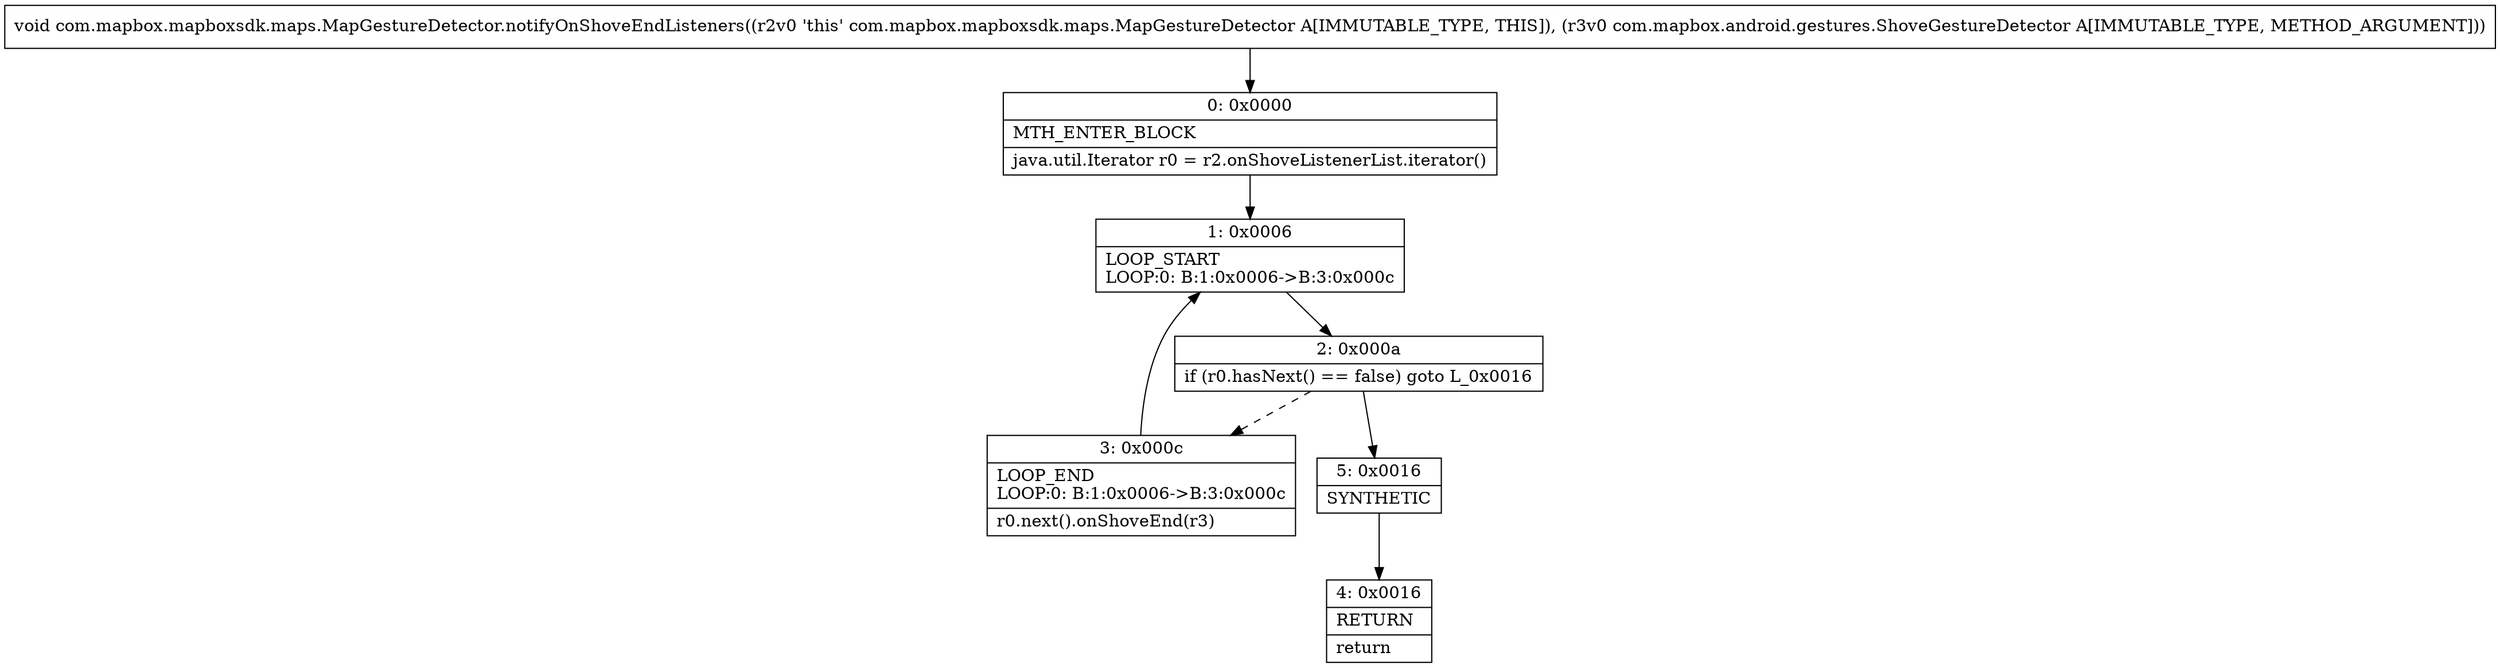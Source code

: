 digraph "CFG forcom.mapbox.mapboxsdk.maps.MapGestureDetector.notifyOnShoveEndListeners(Lcom\/mapbox\/android\/gestures\/ShoveGestureDetector;)V" {
Node_0 [shape=record,label="{0\:\ 0x0000|MTH_ENTER_BLOCK\l|java.util.Iterator r0 = r2.onShoveListenerList.iterator()\l}"];
Node_1 [shape=record,label="{1\:\ 0x0006|LOOP_START\lLOOP:0: B:1:0x0006\-\>B:3:0x000c\l}"];
Node_2 [shape=record,label="{2\:\ 0x000a|if (r0.hasNext() == false) goto L_0x0016\l}"];
Node_3 [shape=record,label="{3\:\ 0x000c|LOOP_END\lLOOP:0: B:1:0x0006\-\>B:3:0x000c\l|r0.next().onShoveEnd(r3)\l}"];
Node_4 [shape=record,label="{4\:\ 0x0016|RETURN\l|return\l}"];
Node_5 [shape=record,label="{5\:\ 0x0016|SYNTHETIC\l}"];
MethodNode[shape=record,label="{void com.mapbox.mapboxsdk.maps.MapGestureDetector.notifyOnShoveEndListeners((r2v0 'this' com.mapbox.mapboxsdk.maps.MapGestureDetector A[IMMUTABLE_TYPE, THIS]), (r3v0 com.mapbox.android.gestures.ShoveGestureDetector A[IMMUTABLE_TYPE, METHOD_ARGUMENT])) }"];
MethodNode -> Node_0;
Node_0 -> Node_1;
Node_1 -> Node_2;
Node_2 -> Node_3[style=dashed];
Node_2 -> Node_5;
Node_3 -> Node_1;
Node_5 -> Node_4;
}

